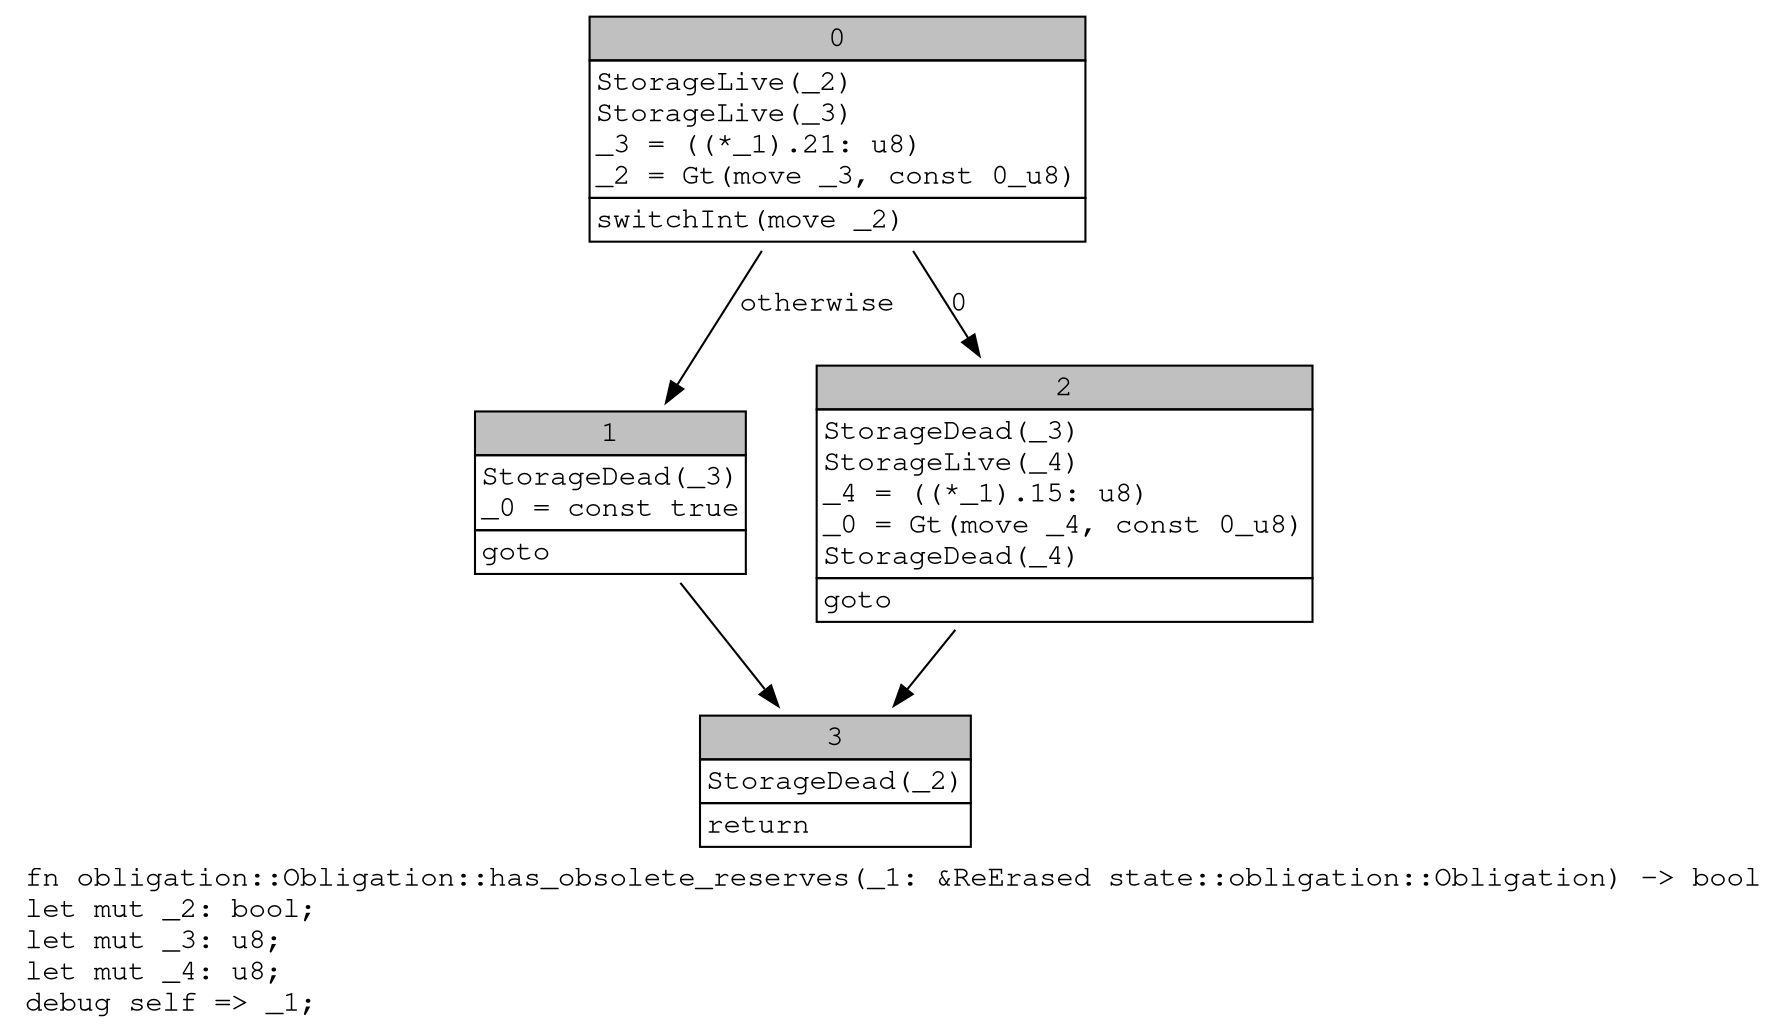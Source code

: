 digraph Mir_0_1711 {
    graph [fontname="Courier, monospace"];
    node [fontname="Courier, monospace"];
    edge [fontname="Courier, monospace"];
    label=<fn obligation::Obligation::has_obsolete_reserves(_1: &amp;ReErased state::obligation::Obligation) -&gt; bool<br align="left"/>let mut _2: bool;<br align="left"/>let mut _3: u8;<br align="left"/>let mut _4: u8;<br align="left"/>debug self =&gt; _1;<br align="left"/>>;
    bb0__0_1711 [shape="none", label=<<table border="0" cellborder="1" cellspacing="0"><tr><td bgcolor="gray" align="center" colspan="1">0</td></tr><tr><td align="left" balign="left">StorageLive(_2)<br/>StorageLive(_3)<br/>_3 = ((*_1).21: u8)<br/>_2 = Gt(move _3, const 0_u8)<br/></td></tr><tr><td align="left">switchInt(move _2)</td></tr></table>>];
    bb1__0_1711 [shape="none", label=<<table border="0" cellborder="1" cellspacing="0"><tr><td bgcolor="gray" align="center" colspan="1">1</td></tr><tr><td align="left" balign="left">StorageDead(_3)<br/>_0 = const true<br/></td></tr><tr><td align="left">goto</td></tr></table>>];
    bb2__0_1711 [shape="none", label=<<table border="0" cellborder="1" cellspacing="0"><tr><td bgcolor="gray" align="center" colspan="1">2</td></tr><tr><td align="left" balign="left">StorageDead(_3)<br/>StorageLive(_4)<br/>_4 = ((*_1).15: u8)<br/>_0 = Gt(move _4, const 0_u8)<br/>StorageDead(_4)<br/></td></tr><tr><td align="left">goto</td></tr></table>>];
    bb3__0_1711 [shape="none", label=<<table border="0" cellborder="1" cellspacing="0"><tr><td bgcolor="gray" align="center" colspan="1">3</td></tr><tr><td align="left" balign="left">StorageDead(_2)<br/></td></tr><tr><td align="left">return</td></tr></table>>];
    bb0__0_1711 -> bb2__0_1711 [label="0"];
    bb0__0_1711 -> bb1__0_1711 [label="otherwise"];
    bb1__0_1711 -> bb3__0_1711 [label=""];
    bb2__0_1711 -> bb3__0_1711 [label=""];
}
